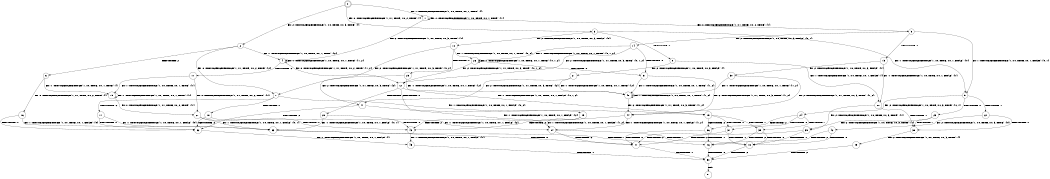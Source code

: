 digraph BCG {
size = "7, 10.5";
center = TRUE;
node [shape = circle];
0 [peripheries = 2];
0 -> 1 [label = "EX !1 !ATOMIC_EXCH_BRANCH (1, +0, TRUE, +0, 1, TRUE) !{}"];
0 -> 2 [label = "EX !2 !ATOMIC_EXCH_BRANCH (1, +0, TRUE, +0, 3, TRUE) !{}"];
0 -> 3 [label = "EX !0 !ATOMIC_EXCH_BRANCH (1, +1, TRUE, +0, 2, TRUE) !{}"];
1 -> 4 [label = "EX !2 !ATOMIC_EXCH_BRANCH (1, +0, TRUE, +0, 3, TRUE) !{1}"];
1 -> 5 [label = "EX !0 !ATOMIC_EXCH_BRANCH (1, +1, TRUE, +0, 2, TRUE) !{1}"];
1 -> 1 [label = "EX !1 !ATOMIC_EXCH_BRANCH (1, +0, TRUE, +0, 1, TRUE) !{1}"];
2 -> 6 [label = "TERMINATE !2"];
2 -> 4 [label = "EX !1 !ATOMIC_EXCH_BRANCH (1, +0, TRUE, +0, 1, TRUE) !{2}"];
2 -> 7 [label = "EX !0 !ATOMIC_EXCH_BRANCH (1, +1, TRUE, +0, 2, TRUE) !{2}"];
3 -> 8 [label = "TERMINATE !0"];
3 -> 9 [label = "EX !1 !ATOMIC_EXCH_BRANCH (1, +0, TRUE, +0, 1, FALSE) !{0}"];
3 -> 10 [label = "EX !2 !ATOMIC_EXCH_BRANCH (1, +0, TRUE, +0, 3, FALSE) !{0}"];
4 -> 11 [label = "TERMINATE !2"];
4 -> 12 [label = "EX !0 !ATOMIC_EXCH_BRANCH (1, +1, TRUE, +0, 2, TRUE) !{1, 2}"];
4 -> 4 [label = "EX !1 !ATOMIC_EXCH_BRANCH (1, +0, TRUE, +0, 1, TRUE) !{1, 2}"];
5 -> 13 [label = "TERMINATE !0"];
5 -> 14 [label = "EX !2 !ATOMIC_EXCH_BRANCH (1, +0, TRUE, +0, 3, FALSE) !{0, 1}"];
5 -> 9 [label = "EX !1 !ATOMIC_EXCH_BRANCH (1, +0, TRUE, +0, 1, FALSE) !{0, 1}"];
6 -> 15 [label = "EX !1 !ATOMIC_EXCH_BRANCH (1, +0, TRUE, +0, 1, TRUE) !{}"];
6 -> 16 [label = "EX !0 !ATOMIC_EXCH_BRANCH (1, +1, TRUE, +0, 2, TRUE) !{}"];
7 -> 17 [label = "TERMINATE !2"];
7 -> 18 [label = "TERMINATE !0"];
7 -> 19 [label = "EX !1 !ATOMIC_EXCH_BRANCH (1, +0, TRUE, +0, 1, FALSE) !{0, 2}"];
8 -> 20 [label = "EX !1 !ATOMIC_EXCH_BRANCH (1, +0, TRUE, +0, 1, FALSE) !{}"];
8 -> 21 [label = "EX !2 !ATOMIC_EXCH_BRANCH (1, +0, TRUE, +0, 3, FALSE) !{}"];
9 -> 22 [label = "TERMINATE !1"];
9 -> 23 [label = "TERMINATE !0"];
9 -> 24 [label = "EX !2 !ATOMIC_EXCH_BRANCH (1, +0, TRUE, +0, 3, TRUE) !{0, 1}"];
10 -> 25 [label = "TERMINATE !0"];
10 -> 26 [label = "EX !1 !ATOMIC_EXCH_BRANCH (1, +0, TRUE, +0, 1, TRUE) !{0, 2}"];
10 -> 7 [label = "EX !2 !ATOMIC_EXCH_BRANCH (1, +1, TRUE, +0, 3, TRUE) !{0, 2}"];
11 -> 15 [label = "EX !1 !ATOMIC_EXCH_BRANCH (1, +0, TRUE, +0, 1, TRUE) !{1}"];
11 -> 27 [label = "EX !0 !ATOMIC_EXCH_BRANCH (1, +1, TRUE, +0, 2, TRUE) !{1}"];
12 -> 28 [label = "TERMINATE !2"];
12 -> 29 [label = "TERMINATE !0"];
12 -> 19 [label = "EX !1 !ATOMIC_EXCH_BRANCH (1, +0, TRUE, +0, 1, FALSE) !{0, 1, 2}"];
13 -> 20 [label = "EX !1 !ATOMIC_EXCH_BRANCH (1, +0, TRUE, +0, 1, FALSE) !{1}"];
13 -> 30 [label = "EX !2 !ATOMIC_EXCH_BRANCH (1, +0, TRUE, +0, 3, FALSE) !{1}"];
14 -> 31 [label = "TERMINATE !0"];
14 -> 12 [label = "EX !2 !ATOMIC_EXCH_BRANCH (1, +1, TRUE, +0, 3, TRUE) !{0, 1, 2}"];
14 -> 26 [label = "EX !1 !ATOMIC_EXCH_BRANCH (1, +0, TRUE, +0, 1, TRUE) !{0, 1, 2}"];
15 -> 27 [label = "EX !0 !ATOMIC_EXCH_BRANCH (1, +1, TRUE, +0, 2, TRUE) !{1}"];
15 -> 15 [label = "EX !1 !ATOMIC_EXCH_BRANCH (1, +0, TRUE, +0, 1, TRUE) !{1}"];
16 -> 32 [label = "TERMINATE !0"];
16 -> 33 [label = "EX !1 !ATOMIC_EXCH_BRANCH (1, +0, TRUE, +0, 1, FALSE) !{0}"];
17 -> 32 [label = "TERMINATE !0"];
17 -> 33 [label = "EX !1 !ATOMIC_EXCH_BRANCH (1, +0, TRUE, +0, 1, FALSE) !{0}"];
18 -> 32 [label = "TERMINATE !2"];
18 -> 34 [label = "EX !1 !ATOMIC_EXCH_BRANCH (1, +0, TRUE, +0, 1, FALSE) !{2}"];
19 -> 35 [label = "TERMINATE !1"];
19 -> 36 [label = "TERMINATE !2"];
19 -> 37 [label = "TERMINATE !0"];
20 -> 38 [label = "TERMINATE !1"];
20 -> 39 [label = "EX !2 !ATOMIC_EXCH_BRANCH (1, +0, TRUE, +0, 3, TRUE) !{1}"];
21 -> 40 [label = "EX !1 !ATOMIC_EXCH_BRANCH (1, +0, TRUE, +0, 1, TRUE) !{2}"];
21 -> 41 [label = "EX !2 !ATOMIC_EXCH_BRANCH (1, +1, TRUE, +0, 3, TRUE) !{2}"];
22 -> 38 [label = "TERMINATE !0"];
22 -> 42 [label = "EX !2 !ATOMIC_EXCH_BRANCH (1, +0, TRUE, +0, 3, TRUE) !{0}"];
23 -> 38 [label = "TERMINATE !1"];
23 -> 39 [label = "EX !2 !ATOMIC_EXCH_BRANCH (1, +0, TRUE, +0, 3, TRUE) !{1}"];
24 -> 35 [label = "TERMINATE !1"];
24 -> 36 [label = "TERMINATE !2"];
24 -> 37 [label = "TERMINATE !0"];
25 -> 41 [label = "EX !2 !ATOMIC_EXCH_BRANCH (1, +1, TRUE, +0, 3, TRUE) !{2}"];
25 -> 40 [label = "EX !1 !ATOMIC_EXCH_BRANCH (1, +0, TRUE, +0, 1, TRUE) !{2}"];
26 -> 31 [label = "TERMINATE !0"];
26 -> 12 [label = "EX !2 !ATOMIC_EXCH_BRANCH (1, +1, TRUE, +0, 3, TRUE) !{0, 1, 2}"];
26 -> 26 [label = "EX !1 !ATOMIC_EXCH_BRANCH (1, +0, TRUE, +0, 1, TRUE) !{0, 1, 2}"];
27 -> 43 [label = "TERMINATE !0"];
27 -> 33 [label = "EX !1 !ATOMIC_EXCH_BRANCH (1, +0, TRUE, +0, 1, FALSE) !{0, 1}"];
28 -> 33 [label = "EX !1 !ATOMIC_EXCH_BRANCH (1, +0, TRUE, +0, 1, FALSE) !{0, 1}"];
28 -> 43 [label = "TERMINATE !0"];
29 -> 34 [label = "EX !1 !ATOMIC_EXCH_BRANCH (1, +0, TRUE, +0, 1, FALSE) !{1, 2}"];
29 -> 43 [label = "TERMINATE !2"];
30 -> 44 [label = "EX !2 !ATOMIC_EXCH_BRANCH (1, +1, TRUE, +0, 3, TRUE) !{1, 2}"];
30 -> 40 [label = "EX !1 !ATOMIC_EXCH_BRANCH (1, +0, TRUE, +0, 1, TRUE) !{1, 2}"];
31 -> 44 [label = "EX !2 !ATOMIC_EXCH_BRANCH (1, +1, TRUE, +0, 3, TRUE) !{1, 2}"];
31 -> 40 [label = "EX !1 !ATOMIC_EXCH_BRANCH (1, +0, TRUE, +0, 1, TRUE) !{1, 2}"];
32 -> 45 [label = "EX !1 !ATOMIC_EXCH_BRANCH (1, +0, TRUE, +0, 1, FALSE) !{}"];
33 -> 46 [label = "TERMINATE !1"];
33 -> 47 [label = "TERMINATE !0"];
34 -> 48 [label = "TERMINATE !1"];
34 -> 47 [label = "TERMINATE !2"];
35 -> 46 [label = "TERMINATE !2"];
35 -> 48 [label = "TERMINATE !0"];
36 -> 46 [label = "TERMINATE !1"];
36 -> 47 [label = "TERMINATE !0"];
37 -> 48 [label = "TERMINATE !1"];
37 -> 47 [label = "TERMINATE !2"];
38 -> 49 [label = "EX !2 !ATOMIC_EXCH_BRANCH (1, +0, TRUE, +0, 3, TRUE) !{}"];
39 -> 48 [label = "TERMINATE !1"];
39 -> 47 [label = "TERMINATE !2"];
40 -> 44 [label = "EX !2 !ATOMIC_EXCH_BRANCH (1, +1, TRUE, +0, 3, TRUE) !{1, 2}"];
40 -> 40 [label = "EX !1 !ATOMIC_EXCH_BRANCH (1, +0, TRUE, +0, 1, TRUE) !{1, 2}"];
41 -> 32 [label = "TERMINATE !2"];
41 -> 34 [label = "EX !1 !ATOMIC_EXCH_BRANCH (1, +0, TRUE, +0, 1, FALSE) !{2}"];
42 -> 46 [label = "TERMINATE !2"];
42 -> 48 [label = "TERMINATE !0"];
43 -> 45 [label = "EX !1 !ATOMIC_EXCH_BRANCH (1, +0, TRUE, +0, 1, FALSE) !{1}"];
44 -> 43 [label = "TERMINATE !2"];
44 -> 34 [label = "EX !1 !ATOMIC_EXCH_BRANCH (1, +0, TRUE, +0, 1, FALSE) !{1, 2}"];
45 -> 50 [label = "TERMINATE !1"];
46 -> 50 [label = "TERMINATE !0"];
47 -> 50 [label = "TERMINATE !1"];
48 -> 50 [label = "TERMINATE !2"];
49 -> 50 [label = "TERMINATE !2"];
50 -> 51 [label = "exit"];
}
